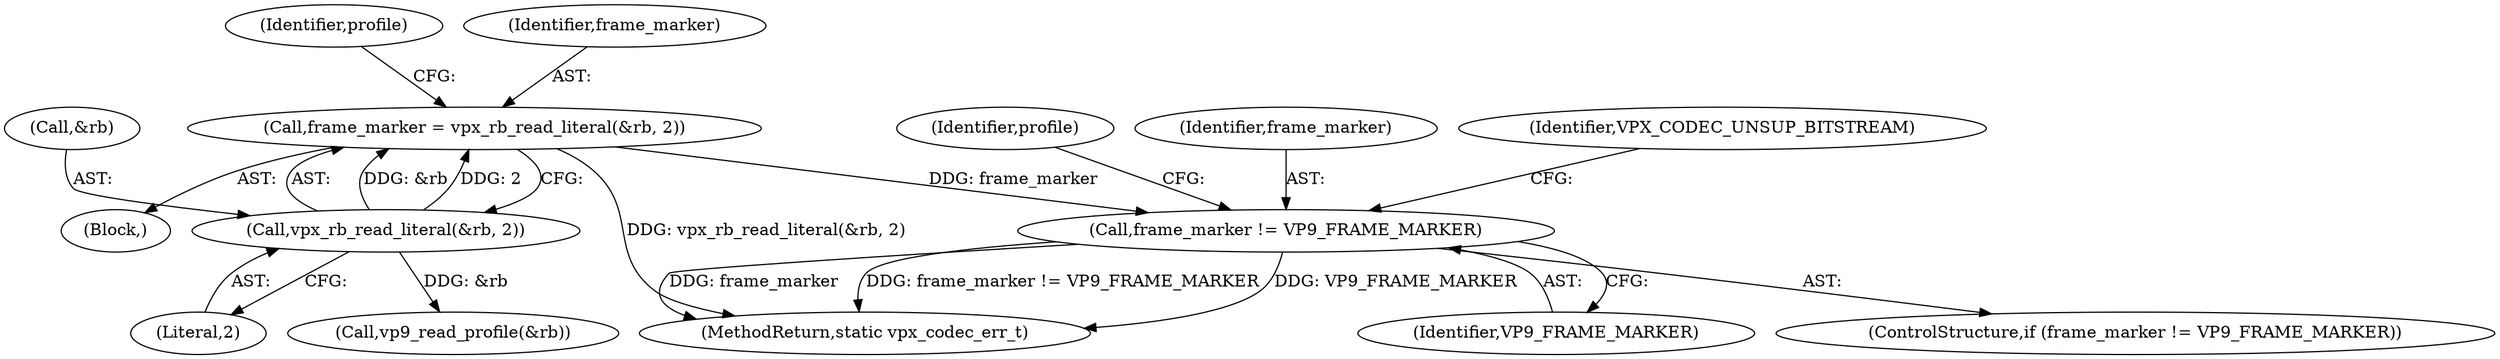 digraph "0_Android_4974dcbd0289a2530df2ee2a25b5f92775df80da@API" {
"1000176" [label="(Call,frame_marker = vpx_rb_read_literal(&rb, 2))"];
"1000178" [label="(Call,vpx_rb_read_literal(&rb, 2))"];
"1000189" [label="(Call,frame_marker != VP9_FRAME_MARKER)"];
"1000190" [label="(Identifier,frame_marker)"];
"1000189" [label="(Call,frame_marker != VP9_FRAME_MARKER)"];
"1000184" [label="(Identifier,profile)"];
"1000178" [label="(Call,vpx_rb_read_literal(&rb, 2))"];
"1000177" [label="(Identifier,frame_marker)"];
"1000193" [label="(Identifier,VPX_CODEC_UNSUP_BITSTREAM)"];
"1000191" [label="(Identifier,VP9_FRAME_MARKER)"];
"1000185" [label="(Call,vp9_read_profile(&rb))"];
"1000176" [label="(Call,frame_marker = vpx_rb_read_literal(&rb, 2))"];
"1000351" [label="(MethodReturn,static vpx_codec_err_t)"];
"1000181" [label="(Literal,2)"];
"1000179" [label="(Call,&rb)"];
"1000188" [label="(ControlStructure,if (frame_marker != VP9_FRAME_MARKER))"];
"1000169" [label="(Block,)"];
"1000196" [label="(Identifier,profile)"];
"1000176" -> "1000169"  [label="AST: "];
"1000176" -> "1000178"  [label="CFG: "];
"1000177" -> "1000176"  [label="AST: "];
"1000178" -> "1000176"  [label="AST: "];
"1000184" -> "1000176"  [label="CFG: "];
"1000176" -> "1000351"  [label="DDG: vpx_rb_read_literal(&rb, 2)"];
"1000178" -> "1000176"  [label="DDG: &rb"];
"1000178" -> "1000176"  [label="DDG: 2"];
"1000176" -> "1000189"  [label="DDG: frame_marker"];
"1000178" -> "1000181"  [label="CFG: "];
"1000179" -> "1000178"  [label="AST: "];
"1000181" -> "1000178"  [label="AST: "];
"1000178" -> "1000185"  [label="DDG: &rb"];
"1000189" -> "1000188"  [label="AST: "];
"1000189" -> "1000191"  [label="CFG: "];
"1000190" -> "1000189"  [label="AST: "];
"1000191" -> "1000189"  [label="AST: "];
"1000193" -> "1000189"  [label="CFG: "];
"1000196" -> "1000189"  [label="CFG: "];
"1000189" -> "1000351"  [label="DDG: frame_marker"];
"1000189" -> "1000351"  [label="DDG: frame_marker != VP9_FRAME_MARKER"];
"1000189" -> "1000351"  [label="DDG: VP9_FRAME_MARKER"];
}

